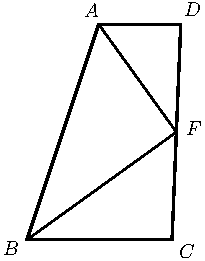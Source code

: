 import graph; size(4.2758153292814445cm); real lsf=0.5; pen dps=linewidth(0.7)+fontsize(10); defaultpen(dps); pen ds=black; real xmin=-1.915586670117258,xmax=2.3602286591641866,ymin=-0.6232248566070498,ymax=3.1251461475163214; 
pair A=(0.,1.5), B=(-0.5,0.), C=(0.5103454656945812,0.), D=(0.5707933643896087,1.5), F=(0.540569415042095,0.75); 
draw(A--B,linewidth(1.2)); draw(B--C,linewidth(1.2)); draw(C--D,linewidth(1.2)); draw(A--F,linewidth(0.8)); draw(B--F,linewidth(0.8)); draw(A--D,linewidth(1.2)); 
dot(A,linewidth(1.pt)+ds); label("$A$",(-0.11524337357770252,1.5357805810399952),NE*lsf); dot(B,linewidth(1.pt)+ds); label("$B$",(-0.6848832447484212,-0.12391089545740754),NE*lsf); dot(C,linewidth(1.pt)+ds); label("$C$",(0.5458201806204155,-0.14500866846373045),NE*lsf); dot(D,linewidth(1.pt)+ds); label("$D$",(0.5809831356309536,1.5428131720421028),NE*lsf); dot(F,linewidth(1.pt)+ds); label("$F$",(0.595048317635169,0.7129674337934014),NE*lsf); 
clip((xmin,ymin)--(xmin,ymax)--(xmax,ymax)--(xmax,ymin)--cycle); 